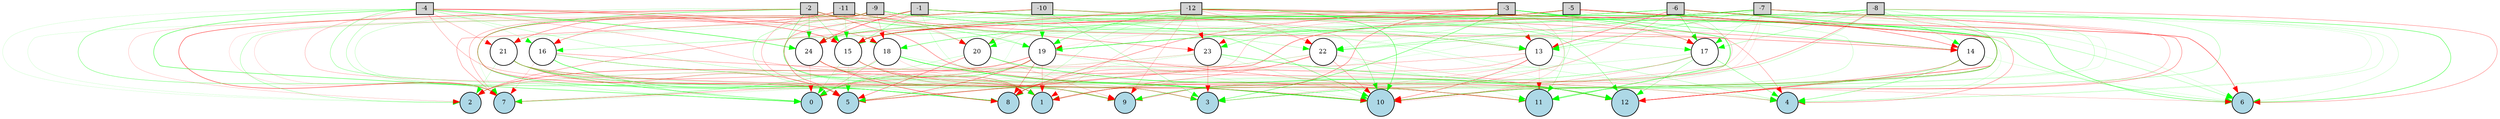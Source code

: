 digraph {
	node [fontsize=9 height=0.2 shape=circle width=0.2]
	-1 [fillcolor=lightgray shape=box style=filled]
	-2 [fillcolor=lightgray shape=box style=filled]
	-3 [fillcolor=lightgray shape=box style=filled]
	-4 [fillcolor=lightgray shape=box style=filled]
	-5 [fillcolor=lightgray shape=box style=filled]
	-6 [fillcolor=lightgray shape=box style=filled]
	-7 [fillcolor=lightgray shape=box style=filled]
	-8 [fillcolor=lightgray shape=box style=filled]
	-9 [fillcolor=lightgray shape=box style=filled]
	-10 [fillcolor=lightgray shape=box style=filled]
	-11 [fillcolor=lightgray shape=box style=filled]
	-12 [fillcolor=lightgray shape=box style=filled]
	0 [fillcolor=lightblue style=filled]
	1 [fillcolor=lightblue style=filled]
	2 [fillcolor=lightblue style=filled]
	3 [fillcolor=lightblue style=filled]
	4 [fillcolor=lightblue style=filled]
	5 [fillcolor=lightblue style=filled]
	6 [fillcolor=lightblue style=filled]
	7 [fillcolor=lightblue style=filled]
	8 [fillcolor=lightblue style=filled]
	9 [fillcolor=lightblue style=filled]
	10 [fillcolor=lightblue style=filled]
	11 [fillcolor=lightblue style=filled]
	12 [fillcolor=lightblue style=filled]
	13 [fillcolor=white style=filled]
	14 [fillcolor=white style=filled]
	15 [fillcolor=white style=filled]
	16 [fillcolor=white style=filled]
	17 [fillcolor=white style=filled]
	18 [fillcolor=white style=filled]
	19 [fillcolor=white style=filled]
	20 [fillcolor=white style=filled]
	21 [fillcolor=white style=filled]
	22 [fillcolor=white style=filled]
	23 [fillcolor=white style=filled]
	24 [fillcolor=white style=filled]
	-7 -> 1 [color=red penwidth=0.15766983598210096 style=solid]
	16 -> 5 [color=green penwidth=0.11754641553083642 style=solid]
	-11 -> 20 [color=red penwidth=0.14344275809093093 style=solid]
	21 -> 10 [color=red penwidth=0.34735884189654587 style=solid]
	-4 -> 2 [color=green penwidth=0.10227552720655109 style=solid]
	-2 -> 15 [color=green penwidth=0.2646341175953103 style=solid]
	-1 -> 19 [color=green penwidth=0.1216005226731128 style=solid]
	-4 -> 21 [color=red penwidth=0.21517104407271548 style=solid]
	-11 -> 4 [color=green penwidth=0.16888693496420265 style=solid]
	-11 -> 16 [color=red penwidth=0.3090333173226514 style=solid]
	-6 -> 17 [color=green penwidth=0.43090012378845155 style=solid]
	-3 -> 14 [color=green penwidth=0.44029769900666604 style=solid]
	-6 -> 11 [color=green penwidth=0.19544896954425117 style=solid]
	-2 -> 19 [color=green penwidth=0.38740575689224377 style=solid]
	-12 -> 24 [color=red penwidth=0.17835984450462572 style=solid]
	21 -> 0 [color=green penwidth=0.4542354311292812 style=solid]
	-7 -> 9 [color=red penwidth=0.10972722967837478 style=solid]
	-8 -> 17 [color=green penwidth=0.24013813932932257 style=solid]
	19 -> 10 [color=green penwidth=0.16855573098521867 style=solid]
	-11 -> 22 [color=green penwidth=0.21263559516648567 style=solid]
	-8 -> 1 [color=red penwidth=0.3436978083293133 style=solid]
	23 -> 3 [color=red penwidth=0.29108038774256617 style=solid]
	-9 -> 9 [color=green penwidth=0.2635750258135585 style=solid]
	-9 -> 18 [color=red penwidth=0.2517066156619016 style=solid]
	18 -> 1 [color=red penwidth=0.13841735178569872 style=solid]
	-9 -> 21 [color=red penwidth=0.2357698450691766 style=solid]
	-7 -> 5 [color=red penwidth=0.4825062922808495 style=solid]
	-1 -> 24 [color=red penwidth=0.5367933587579798 style=solid]
	-5 -> 4 [color=red penwidth=0.32712484261340924 style=solid]
	-9 -> 20 [color=red penwidth=0.21809735547661085 style=solid]
	-12 -> 6 [color=red penwidth=0.5295332660612778 style=solid]
	-12 -> 23 [color=red penwidth=0.12634734282029028 style=solid]
	21 -> 2 [color=green penwidth=0.1702280158871392 style=solid]
	-10 -> 5 [color=red penwidth=0.3806142548195781 style=solid]
	-11 -> 1 [color=green penwidth=0.23983739209105806 style=solid]
	-12 -> 17 [color=red penwidth=0.3017822334147783 style=solid]
	-6 -> 23 [color=green penwidth=0.30529860602019654 style=solid]
	22 -> 1 [color=red penwidth=0.33279300769730624 style=solid]
	15 -> 3 [color=red penwidth=0.25136138827678933 style=solid]
	-3 -> 18 [color=green penwidth=0.3157913807370123 style=solid]
	21 -> 8 [color=green penwidth=0.3933668344393745 style=solid]
	-11 -> 14 [color=red penwidth=0.387366452906045 style=solid]
	-4 -> 7 [color=green penwidth=0.3489922777035436 style=solid]
	-8 -> 15 [color=green penwidth=0.3264273356918703 style=solid]
	14 -> 6 [color=green penwidth=0.1064829895579191 style=solid]
	-2 -> 2 [color=green penwidth=0.1047547244801808 style=solid]
	15 -> 0 [color=green penwidth=0.19921100732495384 style=solid]
	-2 -> 24 [color=green penwidth=0.3351426692177958 style=solid]
	-4 -> 5 [color=green penwidth=0.2367661194242693 style=solid]
	-10 -> 19 [color=green penwidth=0.15093255269446837 style=solid]
	-3 -> 11 [color=green penwidth=0.575112902916655 style=solid]
	24 -> 9 [color=red penwidth=0.22978504433328792 style=solid]
	-7 -> 11 [color=green penwidth=0.11446219873336469 style=solid]
	17 -> 5 [color=green penwidth=0.1669974509709724 style=solid]
	20 -> 12 [color=green penwidth=0.5668815936184337 style=solid]
	-4 -> 18 [color=red penwidth=0.3574012736592952 style=solid]
	-7 -> 17 [color=green penwidth=0.21395124114082514 style=solid]
	-3 -> 10 [color=red penwidth=0.14841320521220336 style=solid]
	-2 -> 7 [color=red penwidth=0.5166221847207747 style=solid]
	-5 -> 3 [color=green penwidth=0.17363818189278823 style=solid]
	24 -> 1 [color=green penwidth=0.24120537832541553 style=solid]
	-12 -> 8 [color=green penwidth=0.18020442805306763 style=solid]
	-6 -> 14 [color=red penwidth=0.4420688353561868 style=solid]
	-10 -> 3 [color=green penwidth=0.24695696820027407 style=solid]
	-5 -> 5 [color=red penwidth=0.2088901045670709 style=solid]
	19 -> 7 [color=red penwidth=0.3005577740163319 style=solid]
	-5 -> 15 [color=red penwidth=0.6044686931015884 style=solid]
	17 -> 1 [color=green penwidth=0.17237045956658298 style=solid]
	-12 -> 9 [color=red penwidth=0.191133228146252 style=solid]
	-2 -> 3 [color=green penwidth=0.34308375458971324 style=solid]
	15 -> 5 [color=green penwidth=0.14081233248962888 style=solid]
	16 -> 9 [color=red penwidth=0.1539526780201308 style=solid]
	14 -> 9 [color=green penwidth=0.16553086373073528 style=solid]
	-7 -> 19 [color=green penwidth=0.5052116928795283 style=solid]
	-7 -> 6 [color=green penwidth=0.4838710263691518 style=solid]
	-9 -> 2 [color=green penwidth=0.24974251332589767 style=solid]
	-11 -> 13 [color=green penwidth=0.13832000167302394 style=solid]
	-5 -> 19 [color=green penwidth=0.21119556846047116 style=solid]
	-3 -> 8 [color=red penwidth=0.37505531833235006 style=solid]
	-6 -> 1 [color=red penwidth=0.2513116202183818 style=solid]
	22 -> 11 [color=green penwidth=0.12663817660497828 style=solid]
	-8 -> 6 [color=red penwidth=0.3120870896769943 style=solid]
	-6 -> 13 [color=red penwidth=0.4154276925368233 style=solid]
	-11 -> 15 [color=green penwidth=0.19412166596519315 style=solid]
	-5 -> 17 [color=red penwidth=0.13875163930851298 style=solid]
	-3 -> 17 [color=green penwidth=0.2393687647186483 style=solid]
	-12 -> 7 [color=green penwidth=0.10977055629931759 style=solid]
	-1 -> 6 [color=green penwidth=0.4792100236653206 style=solid]
	23 -> 12 [color=green penwidth=0.47910754096499863 style=solid]
	-6 -> 24 [color=green penwidth=0.17053607561152329 style=solid]
	-5 -> 12 [color=red penwidth=0.5319699911237945 style=solid]
	17 -> 10 [color=red penwidth=0.24014125351967675 style=solid]
	-7 -> 10 [color=red penwidth=0.2611466306906195 style=solid]
	-3 -> 20 [color=red penwidth=0.14904111557301708 style=solid]
	-9 -> 7 [color=red penwidth=0.1361232038921364 style=solid]
	-8 -> 10 [color=green penwidth=0.2460305261078021 style=solid]
	18 -> 4 [color=green penwidth=0.13150944425587052 style=solid]
	-12 -> 22 [color=red penwidth=0.2418326948190028 style=solid]
	-1 -> 9 [color=green penwidth=0.14772239210827937 style=solid]
	-5 -> 7 [color=green penwidth=0.10973218883803836 style=solid]
	-9 -> 12 [color=green penwidth=0.11695702913206582 style=solid]
	22 -> 2 [color=green penwidth=0.1686572172326904 style=solid]
	22 -> 10 [color=red penwidth=0.2795930295680362 style=solid]
	-4 -> 1 [color=red penwidth=0.21905988352536487 style=solid]
	16 -> 7 [color=red penwidth=0.14960186312631865 style=solid]
	22 -> 7 [color=red penwidth=0.10063763948325906 style=solid]
	-5 -> 10 [color=red penwidth=0.19846396658719762 style=solid]
	-4 -> 15 [color=red penwidth=0.4737037343713397 style=solid]
	-5 -> 6 [color=green penwidth=0.24505321164178098 style=solid]
	14 -> 4 [color=green penwidth=0.3806497725371486 style=solid]
	-11 -> 21 [color=red penwidth=0.2258757468169649 style=solid]
	-12 -> 15 [color=red penwidth=0.5146637091172119 style=solid]
	-2 -> 12 [color=red penwidth=0.4088645950907286 style=solid]
	-6 -> 12 [color=red penwidth=0.23108543502852388 style=solid]
	-2 -> 20 [color=green penwidth=0.13275673269947402 style=solid]
	-4 -> 11 [color=red penwidth=0.23602210690683834 style=solid]
	-4 -> 24 [color=green penwidth=0.5945371859859889 style=solid]
	-6 -> 10 [color=green penwidth=0.6577642500533033 style=solid]
	-10 -> 13 [color=red penwidth=0.19297653679047697 style=solid]
	24 -> 0 [color=red penwidth=0.18380186372405874 style=solid]
	-1 -> 12 [color=green penwidth=0.3094860521353109 style=solid]
	-12 -> 10 [color=green penwidth=0.4992247302317897 style=solid]
	-3 -> 9 [color=red penwidth=0.3992826018185337 style=solid]
	21 -> 11 [color=green penwidth=0.2167061130468321 style=solid]
	-2 -> 5 [color=green penwidth=0.171975893985301 style=solid]
	16 -> 10 [color=green penwidth=0.3616955017383533 style=solid]
	18 -> 12 [color=green penwidth=0.12510787688777164 style=solid]
	18 -> 7 [color=green penwidth=0.28985323556341347 style=solid]
	24 -> 8 [color=red penwidth=0.5162936902437 style=solid]
	-12 -> 13 [color=green penwidth=0.21140370530791391 style=solid]
	-9 -> 5 [color=red penwidth=0.42291395170514323 style=solid]
	-7 -> 16 [color=green penwidth=0.2555735069676385 style=solid]
	21 -> 5 [color=red penwidth=0.3418151370811251 style=solid]
	19 -> 1 [color=red penwidth=0.24016624212788096 style=solid]
	-8 -> 3 [color=green penwidth=0.258457157378564 style=solid]
	13 -> 10 [color=red penwidth=0.408152857194239 style=solid]
	-8 -> 22 [color=green penwidth=0.29012609864059613 style=solid]
	19 -> 5 [color=red penwidth=0.3917349606369702 style=solid]
	-2 -> 16 [color=red penwidth=0.13264102505224662 style=solid]
	23 -> 7 [color=green penwidth=0.10261332873506614 style=solid]
	-9 -> 17 [color=green penwidth=0.3066474536876092 style=solid]
	22 -> 12 [color=red penwidth=0.18242003920524436 style=solid]
	-10 -> 10 [color=green penwidth=0.3074174117912287 style=solid]
	-10 -> 7 [color=red penwidth=0.31140065633028585 style=solid]
	-12 -> 1 [color=red penwidth=0.1491670202644385 style=solid]
	23 -> 10 [color=green penwidth=0.14208814949140347 style=solid]
	-11 -> 7 [color=red penwidth=0.12018795445478835 style=solid]
	-5 -> 11 [color=green penwidth=0.17598727728800184 style=solid]
	-8 -> 13 [color=green penwidth=0.13739087357029056 style=solid]
	-8 -> 14 [color=green penwidth=0.24589741388910377 style=solid]
	22 -> 8 [color=red penwidth=0.2948044037641452 style=solid]
	-6 -> 9 [color=green penwidth=0.19767981034771243 style=solid]
	-1 -> 22 [color=red penwidth=0.18476805543873498 style=solid]
	19 -> 11 [color=red penwidth=0.32307663435557576 style=solid]
	-7 -> 12 [color=red penwidth=0.3754028968749199 style=solid]
	24 -> 3 [color=green penwidth=0.12418933997542962 style=solid]
	-9 -> 6 [color=green penwidth=0.33294185135051957 style=solid]
	-10 -> 24 [color=green penwidth=0.16829972093022458 style=solid]
	-9 -> 24 [color=red penwidth=0.11749563201586086 style=solid]
	14 -> 12 [color=red penwidth=0.32224289607963985 style=solid]
	-2 -> 18 [color=green penwidth=0.10682951940099865 style=solid]
	-12 -> 20 [color=green penwidth=0.17441102002453468 style=solid]
	-10 -> 4 [color=red penwidth=0.2896297126322358 style=solid]
	-12 -> 19 [color=green penwidth=0.4129157056977818 style=solid]
	19 -> 6 [color=red penwidth=0.18544629642505095 style=solid]
	-12 -> 14 [color=red penwidth=0.34656370143686993 style=solid]
	-8 -> 4 [color=green penwidth=0.14992830648278632 style=solid]
	-2 -> 8 [color=green penwidth=0.46619239694166204 style=solid]
	17 -> 4 [color=green penwidth=0.3273464698454073 style=solid]
	-11 -> 2 [color=red penwidth=0.163264738162153 style=solid]
	14 -> 3 [color=green penwidth=0.1990938670669835 style=solid]
	-8 -> 9 [color=green penwidth=0.20625462407195372 style=solid]
	-10 -> 6 [color=green penwidth=0.13709460690973188 style=solid]
	17 -> 9 [color=green penwidth=0.21326733586617036 style=solid]
	-3 -> 3 [color=green penwidth=0.46274462520939086 style=solid]
	-4 -> 10 [color=green penwidth=0.20805982106881782 style=solid]
	-1 -> 0 [color=green penwidth=0.20541453294193504 style=solid]
	-3 -> 19 [color=red penwidth=0.10499569291862353 style=solid]
	-3 -> 4 [color=green penwidth=0.13187182665301095 style=solid]
	-10 -> 21 [color=green penwidth=0.12914062172378893 style=solid]
	16 -> 4 [color=red penwidth=0.3081763374155393 style=solid]
	15 -> 9 [color=green penwidth=0.18893781305738366 style=solid]
	-3 -> 13 [color=red penwidth=0.12441773256305669 style=solid]
	-4 -> 9 [color=green penwidth=0.29489169599844833 style=solid]
	13 -> 8 [color=red penwidth=0.25709495776360297 style=solid]
	-1 -> 15 [color=green penwidth=0.28908101864246405 style=solid]
	-6 -> 8 [color=green penwidth=0.11390715355737173 style=solid]
	-1 -> 7 [color=red penwidth=0.2706796591577484 style=solid]
	13 -> 0 [color=red penwidth=0.24912133903035963 style=solid]
	19 -> 2 [color=red penwidth=0.4752782962668165 style=solid]
	17 -> 12 [color=green penwidth=0.29348850691079464 style=solid]
	-1 -> 10 [color=green penwidth=0.3963644401884363 style=solid]
	-4 -> 16 [color=green penwidth=0.14279300609960446 style=solid]
	20 -> 9 [color=red penwidth=0.19038525060986494 style=solid]
	-8 -> 24 [color=green penwidth=0.34030796086274484 style=solid]
	23 -> 5 [color=green penwidth=0.13983557344659947 style=solid]
	-6 -> 20 [color=green penwidth=0.12241323647401586 style=solid]
	-4 -> 3 [color=red penwidth=0.23756256047551583 style=solid]
	-7 -> 4 [color=green penwidth=0.11185841625419618 style=solid]
	-5 -> 23 [color=red penwidth=0.12294263173075345 style=solid]
	-7 -> 13 [color=green penwidth=0.34409922796775927 style=solid]
	18 -> 0 [color=red penwidth=0.22464507500013653 style=solid]
	-9 -> 13 [color=green penwidth=0.31717722129886045 style=solid]
	21 -> 1 [color=red penwidth=0.35132673283153093 style=solid]
	18 -> 10 [color=green penwidth=0.7140725679245082 style=solid]
	20 -> 5 [color=red penwidth=0.3994583227452235 style=solid]
	16 -> 8 [color=green penwidth=0.4614005209879518 style=solid]
	-1 -> 8 [color=green penwidth=0.1491815289644934 style=solid]
	-10 -> 20 [color=red penwidth=0.10530216613987278 style=solid]
	20 -> 0 [color=green penwidth=0.18764994051515488 style=solid]
	-5 -> 22 [color=green penwidth=0.1531196487933291 style=solid]
	-2 -> 23 [color=red penwidth=0.3745740617798773 style=solid]
	-9 -> 1 [color=red penwidth=0.24656222178982326 style=solid]
	19 -> 8 [color=red penwidth=0.35849379060569264 style=solid]
	-12 -> 11 [color=green penwidth=0.24041417326683293 style=solid]
	16 -> 0 [color=green penwidth=0.2459216379175065 style=solid]
	13 -> 3 [color=red penwidth=0.19176759189476406 style=solid]
	15 -> 1 [color=red penwidth=0.248872096667898 style=solid]
	-4 -> 0 [color=green penwidth=0.5052413297560981 style=solid]
	13 -> 4 [color=green penwidth=0.2404117343448591 style=solid]
	-3 -> 2 [color=red penwidth=0.30968844405317114 style=solid]
	-6 -> 18 [color=green penwidth=0.26524065080397 style=solid]
	19 -> 0 [color=green penwidth=0.43927636608337617 style=solid]
	15 -> 11 [color=red penwidth=0.33268913163431885 style=solid]
	-7 -> 22 [color=green penwidth=0.31906234066767614 style=solid]
	23 -> 2 [color=red penwidth=0.15786876579995407 style=solid]
	13 -> 11 [color=red penwidth=0.15696125966210356 style=solid]
	-6 -> 6 [color=green penwidth=0.13978232862830275 style=solid]
}
